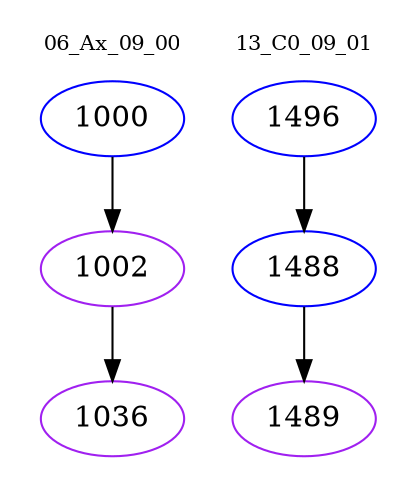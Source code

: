 digraph{
subgraph cluster_0 {
color = white
label = "06_Ax_09_00";
fontsize=10;
T0_1000 [label="1000", color="blue"]
T0_1000 -> T0_1002 [color="black"]
T0_1002 [label="1002", color="purple"]
T0_1002 -> T0_1036 [color="black"]
T0_1036 [label="1036", color="purple"]
}
subgraph cluster_1 {
color = white
label = "13_C0_09_01";
fontsize=10;
T1_1496 [label="1496", color="blue"]
T1_1496 -> T1_1488 [color="black"]
T1_1488 [label="1488", color="blue"]
T1_1488 -> T1_1489 [color="black"]
T1_1489 [label="1489", color="purple"]
}
}
